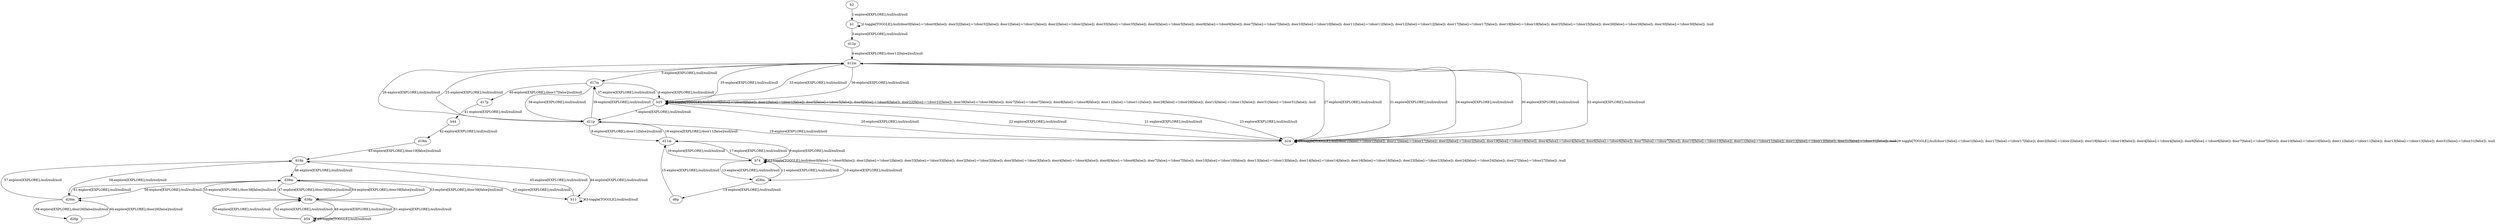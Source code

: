 # Total number of goals covered by this test: 6
# b54 --> b54
# d38p --> d38m
# d38p --> b54
# d38m --> d38p
# b54 --> d38p
# d26p --> d26m

digraph g {
"b2" -> "b1" [label = "1-explore[EXPLORE];/null/null/null"];
"b1" -> "b1" [label = "2-toggle[TOGGLE];/null/door0[false]:=!(door0[false]); door32[false]:=!(door32[false]); door1[false]:=!(door1[false]); door2[false]:=!(door2[false]); door35[false]:=!(door35[false]); door5[false]:=!(door5[false]); door6[false]:=!(door6[false]); door7[false]:=!(door7[false]); door10[false]:=!(door10[false]); door11[false]:=!(door11[false]); door12[false]:=!(door12[false]); door17[false]:=!(door17[false]); door19[false]:=!(door19[false]); door25[false]:=!(door25[false]); door26[false]:=!(door26[false]); door30[false]:=!(door30[false]); /null"];
"b1" -> "d12p" [label = "3-explore[EXPLORE];/null/null/null"];
"d12p" -> "d12m" [label = "4-explore[EXPLORE];/door12[false]/null/null"];
"d12m" -> "d17m" [label = "5-explore[EXPLORE];/null/null/null"];
"d17m" -> "b25" [label = "6-explore[EXPLORE];/null/null/null"];
"b25" -> "d11p" [label = "7-explore[EXPLORE];/null/null/null"];
"d11p" -> "d11m" [label = "8-explore[EXPLORE];/door11[false]/null/null"];
"d11m" -> "b74" [label = "9-explore[EXPLORE];/null/null/null"];
"b74" -> "d28m" [label = "10-explore[EXPLORE];/null/null/null"];
"d28m" -> "b74" [label = "11-explore[EXPLORE];/null/null/null"];
"b74" -> "b74" [label = "12-toggle[TOGGLE];/null/door0[false]:=!(door0[false]); door1[false]:=!(door1[false]); door33[false]:=!(door33[false]); door2[false]:=!(door2[false]); door3[false]:=!(door3[false]); door4[false]:=!(door4[false]); door6[false]:=!(door6[false]); door7[false]:=!(door7[false]); door10[false]:=!(door10[false]); door13[false]:=!(door13[false]); door14[false]:=!(door14[false]); door16[false]:=!(door16[false]); door23[false]:=!(door23[false]); door24[false]:=!(door24[false]); door27[false]:=!(door27[false]); /null"];
"b74" -> "d28m" [label = "13-explore[EXPLORE];/null/null/null"];
"d28m" -> "d6p" [label = "14-explore[EXPLORE];/null/null/null"];
"d6p" -> "d11m" [label = "15-explore[EXPLORE];/null/null/null"];
"d11m" -> "b74" [label = "16-explore[EXPLORE];/null/null/null"];
"b74" -> "d11m" [label = "17-explore[EXPLORE];/null/null/null"];
"d11m" -> "d11p" [label = "18-explore[EXPLORE];/door11[false]/null/null"];
"d11p" -> "b24" [label = "19-explore[EXPLORE];/null/null/null"];
"b24" -> "b25" [label = "20-explore[EXPLORE];/null/null/null"];
"b25" -> "b24" [label = "21-explore[EXPLORE];/null/null/null"];
"b24" -> "b25" [label = "22-explore[EXPLORE];/null/null/null"];
"b25" -> "b24" [label = "23-explore[EXPLORE];/null/null/null"];
"b24" -> "d12m" [label = "24-explore[EXPLORE];/null/null/null"];
"d12m" -> "d11p" [label = "25-explore[EXPLORE];/null/null/null"];
"d11p" -> "d12m" [label = "26-explore[EXPLORE];/null/null/null"];
"d12m" -> "b24" [label = "27-explore[EXPLORE];/null/null/null"];
"b24" -> "b24" [label = "28-toggle[TOGGLE];/null/door1[false]:=!(door1[false]); door17[false]:=!(door17[false]); door2[false]:=!(door2[false]); door19[false]:=!(door19[false]); door4[false]:=!(door4[false]); door6[false]:=!(door6[false]); door7[false]:=!(door7[false]); door10[false]:=!(door10[false]); door11[false]:=!(door11[false]); door13[false]:=!(door13[false]); door31[false]:=!(door31[false]); /null"];
"b24" -> "b24" [label = "29-toggle[TOGGLE];/null/door1[false]:=!(door1[false]); door17[false]:=!(door17[false]); door2[false]:=!(door2[false]); door19[false]:=!(door19[false]); door4[false]:=!(door4[false]); door6[false]:=!(door6[false]); door7[false]:=!(door7[false]); door10[false]:=!(door10[false]); door11[false]:=!(door11[false]); door13[false]:=!(door13[false]); door31[false]:=!(door31[false]); /null"];
"b24" -> "d12m" [label = "30-explore[EXPLORE];/null/null/null"];
"d12m" -> "b24" [label = "31-explore[EXPLORE];/null/null/null"];
"b24" -> "d12m" [label = "32-explore[EXPLORE];/null/null/null"];
"d12m" -> "b25" [label = "33-explore[EXPLORE];/null/null/null"];
"b25" -> "b25" [label = "34-toggle[TOGGLE];/null/door0[false]:=!(door0[false]); door1[false]:=!(door1[false]); door5[false]:=!(door5[false]); door6[false]:=!(door6[false]); door22[false]:=!(door22[false]); door38[false]:=!(door38[false]); door7[false]:=!(door7[false]); door8[false]:=!(door8[false]); door11[false]:=!(door11[false]); door28[false]:=!(door28[false]); door15[false]:=!(door15[false]); door31[false]:=!(door31[false]); /null"];
"b25" -> "d12m" [label = "35-explore[EXPLORE];/null/null/null"];
"d12m" -> "b25" [label = "36-explore[EXPLORE];/null/null/null"];
"b25" -> "d17m" [label = "37-explore[EXPLORE];/null/null/null"];
"d17m" -> "d11p" [label = "38-explore[EXPLORE];/null/null/null"];
"d11p" -> "d17m" [label = "39-explore[EXPLORE];/null/null/null"];
"d17m" -> "d17p" [label = "40-explore[EXPLORE];/door17[false]/null/null"];
"d17p" -> "b44" [label = "41-explore[EXPLORE];/null/null/null"];
"b44" -> "d19m" [label = "42-explore[EXPLORE];/null/null/null"];
"d19m" -> "d19p" [label = "43-explore[EXPLORE];/door19[false]/null/null"];
"d19p" -> "b11" [label = "44-explore[EXPLORE];/null/null/null"];
"b11" -> "d19p" [label = "45-explore[EXPLORE];/null/null/null"];
"d19p" -> "d38m" [label = "46-explore[EXPLORE];/null/null/null"];
"d38m" -> "d38p" [label = "47-explore[EXPLORE];/door38[false]/null/null"];
"d38p" -> "b54" [label = "48-explore[EXPLORE];/null/null/null"];
"b54" -> "b54" [label = "49-toggle[TOGGLE];/null/null/null"];
"b54" -> "d38p" [label = "50-explore[EXPLORE];/null/null/null"];
"d38p" -> "b54" [label = "51-explore[EXPLORE];/null/null/null"];
"b54" -> "d38p" [label = "52-explore[EXPLORE];/null/null/null"];
"d38p" -> "d38m" [label = "53-explore[EXPLORE];/door38[false]/null/null"];
"d38m" -> "d38p" [label = "54-explore[EXPLORE];/door38[false]/null/null"];
"d38p" -> "d38m" [label = "55-explore[EXPLORE];/door38[false]/null/null"];
"d38m" -> "d26m" [label = "56-explore[EXPLORE];/null/null/null"];
"d26m" -> "d19p" [label = "57-explore[EXPLORE];/null/null/null"];
"d19p" -> "d26m" [label = "58-explore[EXPLORE];/null/null/null"];
"d26m" -> "d26p" [label = "59-explore[EXPLORE];/door26[false]/null/null"];
"d26p" -> "d26m" [label = "60-explore[EXPLORE];/door26[false]/null/null"];
"d26m" -> "d38m" [label = "61-explore[EXPLORE];/null/null/null"];
"d38m" -> "b11" [label = "62-explore[EXPLORE];/null/null/null"];
"b11" -> "b11" [label = "63-toggle[TOGGLE];/null/null/null"];
}